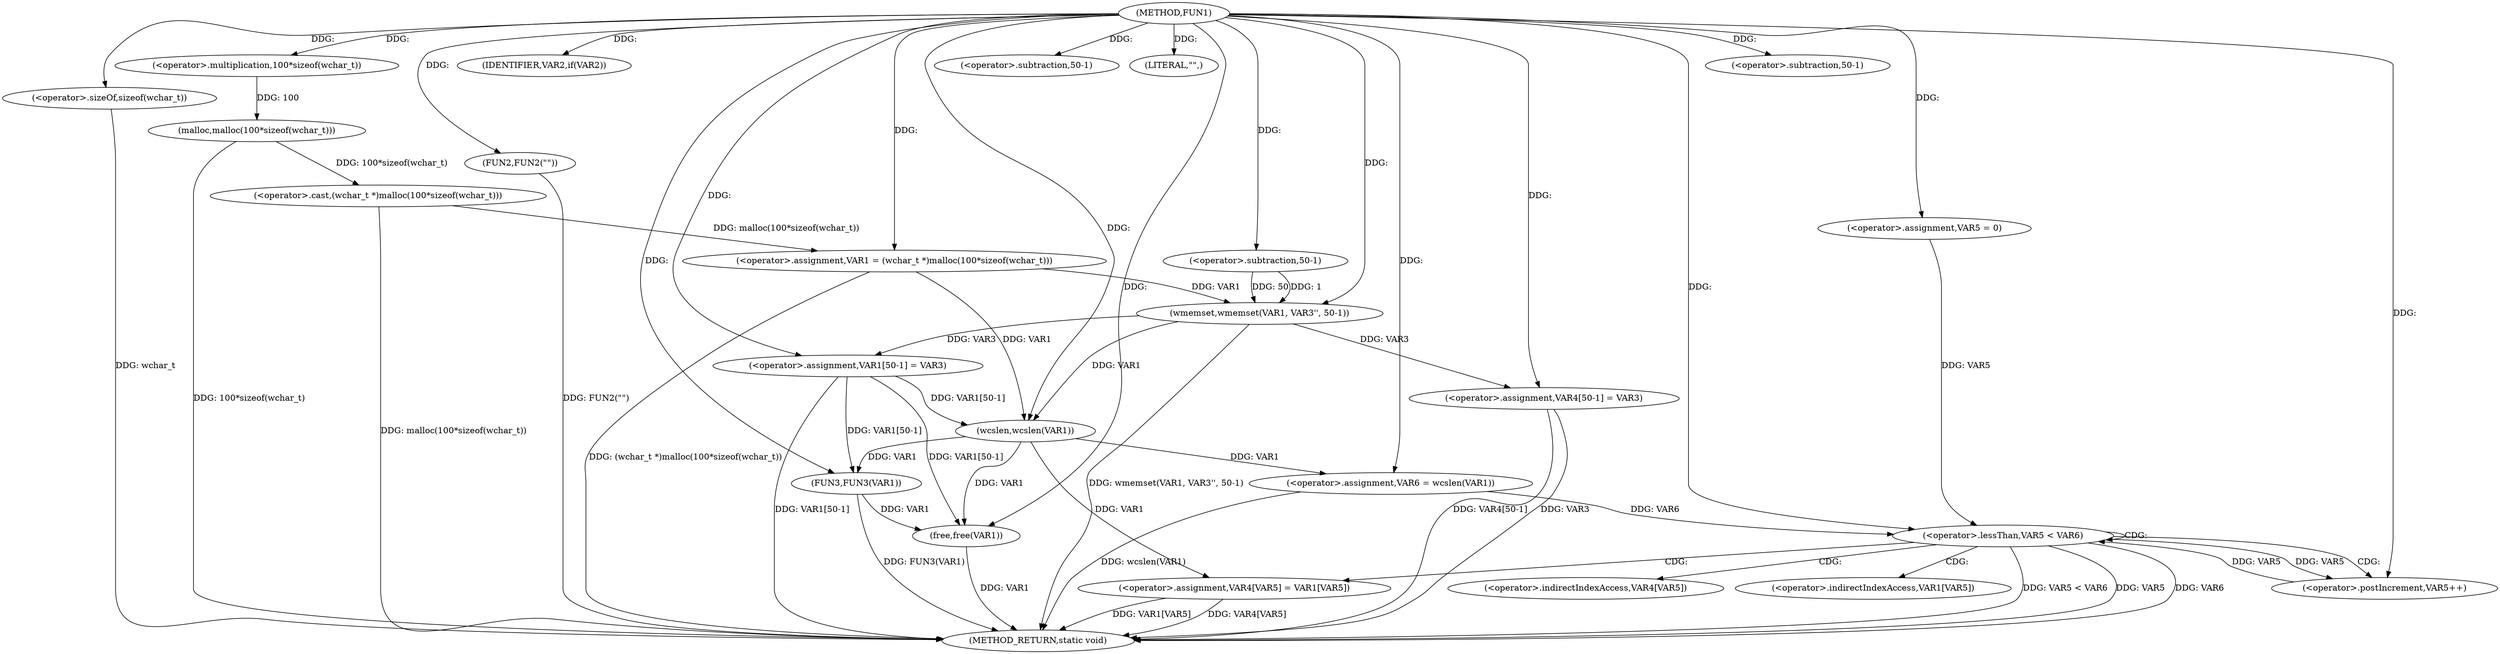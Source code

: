 digraph FUN1 {  
"1000100" [label = "(METHOD,FUN1)" ]
"1000168" [label = "(METHOD_RETURN,static void)" ]
"1000103" [label = "(<operator>.assignment,VAR1 = (wchar_t *)malloc(100*sizeof(wchar_t)))" ]
"1000105" [label = "(<operator>.cast,(wchar_t *)malloc(100*sizeof(wchar_t)))" ]
"1000107" [label = "(malloc,malloc(100*sizeof(wchar_t)))" ]
"1000108" [label = "(<operator>.multiplication,100*sizeof(wchar_t))" ]
"1000110" [label = "(<operator>.sizeOf,sizeof(wchar_t))" ]
"1000113" [label = "(IDENTIFIER,VAR2,if(VAR2))" ]
"1000115" [label = "(FUN2,FUN2(\"\"))" ]
"1000119" [label = "(wmemset,wmemset(VAR1, VAR3'', 50-1))" ]
"1000122" [label = "(<operator>.subtraction,50-1)" ]
"1000125" [label = "(<operator>.assignment,VAR1[50-1] = VAR3)" ]
"1000128" [label = "(<operator>.subtraction,50-1)" ]
"1000133" [label = "(LITERAL,\"\",)" ]
"1000136" [label = "(<operator>.assignment,VAR6 = wcslen(VAR1))" ]
"1000138" [label = "(wcslen,wcslen(VAR1))" ]
"1000141" [label = "(<operator>.assignment,VAR5 = 0)" ]
"1000144" [label = "(<operator>.lessThan,VAR5 < VAR6)" ]
"1000147" [label = "(<operator>.postIncrement,VAR5++)" ]
"1000150" [label = "(<operator>.assignment,VAR4[VAR5] = VAR1[VAR5])" ]
"1000157" [label = "(<operator>.assignment,VAR4[50-1] = VAR3)" ]
"1000160" [label = "(<operator>.subtraction,50-1)" ]
"1000164" [label = "(FUN3,FUN3(VAR1))" ]
"1000166" [label = "(free,free(VAR1))" ]
"1000151" [label = "(<operator>.indirectIndexAccess,VAR4[VAR5])" ]
"1000154" [label = "(<operator>.indirectIndexAccess,VAR1[VAR5])" ]
  "1000107" -> "1000168"  [ label = "DDG: 100*sizeof(wchar_t)"] 
  "1000103" -> "1000168"  [ label = "DDG: (wchar_t *)malloc(100*sizeof(wchar_t))"] 
  "1000115" -> "1000168"  [ label = "DDG: FUN2(\"\")"] 
  "1000150" -> "1000168"  [ label = "DDG: VAR1[VAR5]"] 
  "1000136" -> "1000168"  [ label = "DDG: wcslen(VAR1)"] 
  "1000119" -> "1000168"  [ label = "DDG: wmemset(VAR1, VAR3'', 50-1)"] 
  "1000164" -> "1000168"  [ label = "DDG: FUN3(VAR1)"] 
  "1000125" -> "1000168"  [ label = "DDG: VAR1[50-1]"] 
  "1000105" -> "1000168"  [ label = "DDG: malloc(100*sizeof(wchar_t))"] 
  "1000150" -> "1000168"  [ label = "DDG: VAR4[VAR5]"] 
  "1000144" -> "1000168"  [ label = "DDG: VAR5 < VAR6"] 
  "1000166" -> "1000168"  [ label = "DDG: VAR1"] 
  "1000157" -> "1000168"  [ label = "DDG: VAR4[50-1]"] 
  "1000144" -> "1000168"  [ label = "DDG: VAR5"] 
  "1000157" -> "1000168"  [ label = "DDG: VAR3"] 
  "1000144" -> "1000168"  [ label = "DDG: VAR6"] 
  "1000110" -> "1000168"  [ label = "DDG: wchar_t"] 
  "1000105" -> "1000103"  [ label = "DDG: malloc(100*sizeof(wchar_t))"] 
  "1000100" -> "1000103"  [ label = "DDG: "] 
  "1000107" -> "1000105"  [ label = "DDG: 100*sizeof(wchar_t)"] 
  "1000108" -> "1000107"  [ label = "DDG: 100"] 
  "1000100" -> "1000108"  [ label = "DDG: "] 
  "1000100" -> "1000110"  [ label = "DDG: "] 
  "1000100" -> "1000113"  [ label = "DDG: "] 
  "1000100" -> "1000115"  [ label = "DDG: "] 
  "1000103" -> "1000119"  [ label = "DDG: VAR1"] 
  "1000100" -> "1000119"  [ label = "DDG: "] 
  "1000122" -> "1000119"  [ label = "DDG: 50"] 
  "1000122" -> "1000119"  [ label = "DDG: 1"] 
  "1000100" -> "1000122"  [ label = "DDG: "] 
  "1000119" -> "1000125"  [ label = "DDG: VAR3"] 
  "1000100" -> "1000125"  [ label = "DDG: "] 
  "1000100" -> "1000128"  [ label = "DDG: "] 
  "1000100" -> "1000133"  [ label = "DDG: "] 
  "1000138" -> "1000136"  [ label = "DDG: VAR1"] 
  "1000100" -> "1000136"  [ label = "DDG: "] 
  "1000125" -> "1000138"  [ label = "DDG: VAR1[50-1]"] 
  "1000103" -> "1000138"  [ label = "DDG: VAR1"] 
  "1000119" -> "1000138"  [ label = "DDG: VAR1"] 
  "1000100" -> "1000138"  [ label = "DDG: "] 
  "1000100" -> "1000141"  [ label = "DDG: "] 
  "1000141" -> "1000144"  [ label = "DDG: VAR5"] 
  "1000147" -> "1000144"  [ label = "DDG: VAR5"] 
  "1000100" -> "1000144"  [ label = "DDG: "] 
  "1000136" -> "1000144"  [ label = "DDG: VAR6"] 
  "1000144" -> "1000147"  [ label = "DDG: VAR5"] 
  "1000100" -> "1000147"  [ label = "DDG: "] 
  "1000138" -> "1000150"  [ label = "DDG: VAR1"] 
  "1000100" -> "1000157"  [ label = "DDG: "] 
  "1000119" -> "1000157"  [ label = "DDG: VAR3"] 
  "1000100" -> "1000160"  [ label = "DDG: "] 
  "1000125" -> "1000164"  [ label = "DDG: VAR1[50-1]"] 
  "1000138" -> "1000164"  [ label = "DDG: VAR1"] 
  "1000100" -> "1000164"  [ label = "DDG: "] 
  "1000125" -> "1000166"  [ label = "DDG: VAR1[50-1]"] 
  "1000164" -> "1000166"  [ label = "DDG: VAR1"] 
  "1000100" -> "1000166"  [ label = "DDG: "] 
  "1000138" -> "1000166"  [ label = "DDG: VAR1"] 
  "1000144" -> "1000154"  [ label = "CDG: "] 
  "1000144" -> "1000147"  [ label = "CDG: "] 
  "1000144" -> "1000151"  [ label = "CDG: "] 
  "1000144" -> "1000150"  [ label = "CDG: "] 
  "1000144" -> "1000144"  [ label = "CDG: "] 
}
